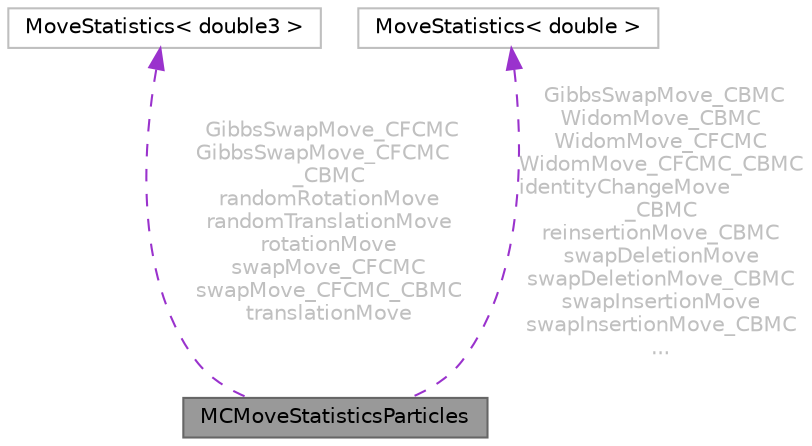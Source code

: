digraph "MCMoveStatisticsParticles"
{
 // LATEX_PDF_SIZE
  bgcolor="transparent";
  edge [fontname=Helvetica,fontsize=10,labelfontname=Helvetica,labelfontsize=10];
  node [fontname=Helvetica,fontsize=10,shape=box,height=0.2,width=0.4];
  Node1 [id="Node000001",label="MCMoveStatisticsParticles",height=0.2,width=0.4,color="gray40", fillcolor="grey60", style="filled", fontcolor="black",tooltip=" "];
  Node2 -> Node1 [id="edge1_Node000001_Node000002",dir="back",color="darkorchid3",style="dashed",tooltip=" ",label=" GibbsSwapMove_CFCMC\nGibbsSwapMove_CFCMC\l_CBMC\nrandomRotationMove\nrandomTranslationMove\nrotationMove\nswapMove_CFCMC\nswapMove_CFCMC_CBMC\ntranslationMove",fontcolor="grey" ];
  Node2 [id="Node000002",label="MoveStatistics\< double3 \>",height=0.2,width=0.4,color="grey75", fillcolor="white", style="filled",URL="$structMoveStatistics.html",tooltip=" "];
  Node3 -> Node1 [id="edge2_Node000001_Node000003",dir="back",color="darkorchid3",style="dashed",tooltip=" ",label=" GibbsSwapMove_CBMC\nWidomMove_CBMC\nWidomMove_CFCMC\nWidomMove_CFCMC_CBMC\nidentityChangeMove\l_CBMC\nreinsertionMove_CBMC\nswapDeletionMove\nswapDeletionMove_CBMC\nswapInsertionMove\nswapInsertionMove_CBMC\n...",fontcolor="grey" ];
  Node3 [id="Node000003",label="MoveStatistics\< double \>",height=0.2,width=0.4,color="grey75", fillcolor="white", style="filled",URL="$structMoveStatistics.html",tooltip=" "];
}
